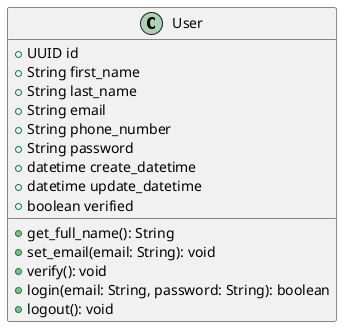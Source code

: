 @startuml
class User {
  {field} +UUID id
  +String first_name
  +String last_name
  +String email
  +String phone_number
  +String password
  +datetime create_datetime
  +datetime update_datetime
  +boolean verified

  {method} +get_full_name(): String
  +set_email(email: String): void
  +verify(): void
  +login(email: String, password: String): boolean
  +logout(): void
}
@enduml
